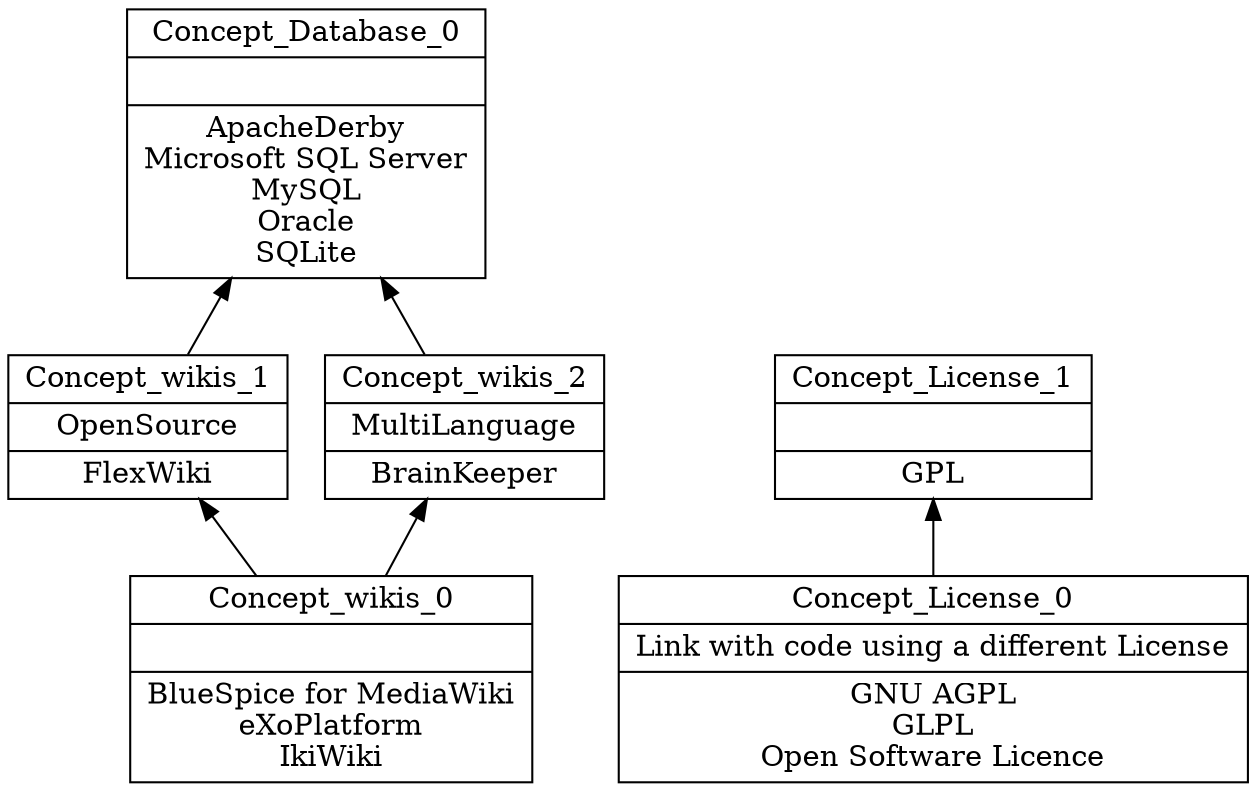 digraph G { 
	rankdir=BT;
subgraph wikis { 
label="wikis";
5 [shape=record,label="{Concept_wikis_3||}"];
2 [shape=record,label="{Concept_wikis_1|OpenSource\n|FlexWiki\n}"];
3 [shape=record,label="{Concept_wikis_0||BlueSpice for MediaWiki\neXoPlatform\nIkiWiki\n}"];
4 [shape=record,label="{Concept_wikis_2|MultiLanguage\n|BrainKeeper\n}"];
	2 -> 5
	4 -> 5
	3 -> 2
	3 -> 4
}
subgraph Database { 
label="Database";
5 [shape=record,label="{Concept_Database_0||ApacheDerby\nMicrosoft SQL Server\nMySQL\nOracle\nSQLite\n}"];
}
subgraph License { 
label="License";
6 [shape=record,label="{Concept_License_1||GPL\n}"];
7 [shape=record,label="{Concept_License_0|Link with code using a different License\n|GNU AGPL\nGLPL\nOpen Software Licence\n}"];
	7 -> 6
}
}
